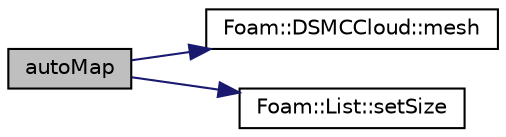 digraph "autoMap"
{
  bgcolor="transparent";
  edge [fontname="Helvetica",fontsize="10",labelfontname="Helvetica",labelfontsize="10"];
  node [fontname="Helvetica",fontsize="10",shape=record];
  rankdir="LR";
  Node306 [label="autoMap",height=0.2,width=0.4,color="black", fillcolor="grey75", style="filled", fontcolor="black"];
  Node306 -> Node307 [color="midnightblue",fontsize="10",style="solid",fontname="Helvetica"];
  Node307 [label="Foam::DSMCCloud::mesh",height=0.2,width=0.4,color="black",URL="$a24813.html#acb31d92d519d673eae6328d85d16fa52",tooltip="Return refernce to the mesh. "];
  Node306 -> Node308 [color="midnightblue",fontsize="10",style="solid",fontname="Helvetica"];
  Node308 [label="Foam::List::setSize",height=0.2,width=0.4,color="black",URL="$a26833.html#aedb985ffeaf1bdbfeccc2a8730405703",tooltip="Reset size of List. "];
}
